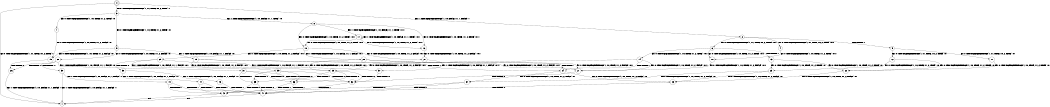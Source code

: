 digraph BCG {
size = "7, 10.5";
center = TRUE;
node [shape = circle];
0 [peripheries = 2];
0 -> 1 [label = "EX !0 !ATOMIC_EXCH_BRANCH (1, +1, TRUE, +0, 2, TRUE) !::"];
0 -> 2 [label = "EX !1 !ATOMIC_EXCH_BRANCH (1, +0, FALSE, +1, 1, FALSE) !::"];
0 -> 3 [label = "EX !0 !ATOMIC_EXCH_BRANCH (1, +1, TRUE, +0, 2, TRUE) !::"];
2 -> 4 [label = "EX !0 !ATOMIC_EXCH_BRANCH (1, +1, TRUE, +0, 2, TRUE) !:0:1:"];
2 -> 5 [label = "TERMINATE !1"];
2 -> 6 [label = "EX !0 !ATOMIC_EXCH_BRANCH (1, +1, TRUE, +0, 2, TRUE) !:0:1:"];
3 -> 7 [label = "EX !0 !ATOMIC_EXCH_BRANCH (1, +0, TRUE, +1, 2, TRUE) !:0:"];
3 -> 8 [label = "EX !1 !ATOMIC_EXCH_BRANCH (1, +0, FALSE, +1, 1, TRUE) !:0:"];
3 -> 9 [label = "EX !0 !ATOMIC_EXCH_BRANCH (1, +0, TRUE, +1, 2, TRUE) !:0:"];
4 -> 10 [label = "EX !0 !ATOMIC_EXCH_BRANCH (1, +0, TRUE, +1, 2, TRUE) !:0:1:"];
5 -> 11 [label = "EX !0 !ATOMIC_EXCH_BRANCH (1, +1, TRUE, +0, 2, TRUE) !:0:"];
5 -> 12 [label = "EX !0 !ATOMIC_EXCH_BRANCH (1, +1, TRUE, +0, 2, TRUE) !:0:"];
6 -> 10 [label = "EX !0 !ATOMIC_EXCH_BRANCH (1, +0, TRUE, +1, 2, TRUE) !:0:1:"];
6 -> 13 [label = "TERMINATE !1"];
6 -> 14 [label = "EX !0 !ATOMIC_EXCH_BRANCH (1, +0, TRUE, +1, 2, TRUE) !:0:1:"];
7 -> 15 [label = "EX !0 !ATOMIC_EXCH_BRANCH (1, +0, TRUE, +1, 2, FALSE) !:0:"];
8 -> 16 [label = "EX !0 !ATOMIC_EXCH_BRANCH (1, +0, TRUE, +1, 2, TRUE) !:0:1:"];
8 -> 17 [label = "EX !1 !ATOMIC_EXCH_BRANCH (1, +0, FALSE, +1, 1, TRUE) !:0:1:"];
8 -> 18 [label = "EX !0 !ATOMIC_EXCH_BRANCH (1, +0, TRUE, +1, 2, TRUE) !:0:1:"];
9 -> 15 [label = "EX !0 !ATOMIC_EXCH_BRANCH (1, +0, TRUE, +1, 2, FALSE) !:0:"];
9 -> 19 [label = "EX !1 !ATOMIC_EXCH_BRANCH (1, +0, FALSE, +1, 1, FALSE) !:0:"];
9 -> 20 [label = "EX !0 !ATOMIC_EXCH_BRANCH (1, +0, TRUE, +1, 2, FALSE) !:0:"];
10 -> 21 [label = "EX !0 !ATOMIC_EXCH_BRANCH (1, +0, TRUE, +1, 2, FALSE) !:0:1:"];
11 -> 22 [label = "EX !0 !ATOMIC_EXCH_BRANCH (1, +0, TRUE, +1, 2, TRUE) !:0:"];
12 -> 22 [label = "EX !0 !ATOMIC_EXCH_BRANCH (1, +0, TRUE, +1, 2, TRUE) !:0:"];
12 -> 23 [label = "EX !0 !ATOMIC_EXCH_BRANCH (1, +0, TRUE, +1, 2, TRUE) !:0:"];
13 -> 22 [label = "EX !0 !ATOMIC_EXCH_BRANCH (1, +0, TRUE, +1, 2, TRUE) !:0:"];
13 -> 23 [label = "EX !0 !ATOMIC_EXCH_BRANCH (1, +0, TRUE, +1, 2, TRUE) !:0:"];
14 -> 21 [label = "EX !0 !ATOMIC_EXCH_BRANCH (1, +0, TRUE, +1, 2, FALSE) !:0:1:"];
14 -> 24 [label = "TERMINATE !1"];
14 -> 25 [label = "EX !0 !ATOMIC_EXCH_BRANCH (1, +0, TRUE, +1, 2, FALSE) !:0:1:"];
15 -> 26 [label = "TERMINATE !0"];
16 -> 27 [label = "EX !0 !ATOMIC_EXCH_BRANCH (1, +0, TRUE, +1, 2, FALSE) !:0:1:"];
17 -> 16 [label = "EX !0 !ATOMIC_EXCH_BRANCH (1, +0, TRUE, +1, 2, TRUE) !:0:1:"];
17 -> 17 [label = "EX !1 !ATOMIC_EXCH_BRANCH (1, +0, FALSE, +1, 1, TRUE) !:0:1:"];
17 -> 18 [label = "EX !0 !ATOMIC_EXCH_BRANCH (1, +0, TRUE, +1, 2, TRUE) !:0:1:"];
18 -> 27 [label = "EX !0 !ATOMIC_EXCH_BRANCH (1, +0, TRUE, +1, 2, FALSE) !:0:1:"];
18 -> 28 [label = "EX !1 !ATOMIC_EXCH_BRANCH (1, +0, FALSE, +1, 1, FALSE) !:0:1:"];
18 -> 29 [label = "EX !0 !ATOMIC_EXCH_BRANCH (1, +0, TRUE, +1, 2, FALSE) !:0:1:"];
19 -> 21 [label = "EX !0 !ATOMIC_EXCH_BRANCH (1, +0, TRUE, +1, 2, FALSE) !:0:1:"];
19 -> 24 [label = "TERMINATE !1"];
19 -> 25 [label = "EX !0 !ATOMIC_EXCH_BRANCH (1, +0, TRUE, +1, 2, FALSE) !:0:1:"];
20 -> 26 [label = "TERMINATE !0"];
20 -> 30 [label = "TERMINATE !0"];
20 -> 31 [label = "EX !1 !ATOMIC_EXCH_BRANCH (1, +0, FALSE, +1, 1, FALSE) !:0:"];
21 -> 32 [label = "TERMINATE !0"];
22 -> 33 [label = "EX !0 !ATOMIC_EXCH_BRANCH (1, +0, TRUE, +1, 2, FALSE) !:0:"];
23 -> 33 [label = "EX !0 !ATOMIC_EXCH_BRANCH (1, +0, TRUE, +1, 2, FALSE) !:0:"];
23 -> 34 [label = "EX !0 !ATOMIC_EXCH_BRANCH (1, +0, TRUE, +1, 2, FALSE) !:0:"];
24 -> 33 [label = "EX !0 !ATOMIC_EXCH_BRANCH (1, +0, TRUE, +1, 2, FALSE) !:0:"];
24 -> 34 [label = "EX !0 !ATOMIC_EXCH_BRANCH (1, +0, TRUE, +1, 2, FALSE) !:0:"];
25 -> 32 [label = "TERMINATE !0"];
25 -> 35 [label = "TERMINATE !1"];
25 -> 36 [label = "TERMINATE !0"];
26 -> 1 [label = "EX !1 !ATOMIC_EXCH_BRANCH (1, +0, FALSE, +1, 1, FALSE) !::"];
27 -> 37 [label = "EX !1 !ATOMIC_EXCH_BRANCH (1, +0, FALSE, +1, 1, FALSE) !:0:1:"];
28 -> 21 [label = "EX !0 !ATOMIC_EXCH_BRANCH (1, +0, TRUE, +1, 2, FALSE) !:0:1:"];
28 -> 24 [label = "TERMINATE !1"];
28 -> 25 [label = "EX !0 !ATOMIC_EXCH_BRANCH (1, +0, TRUE, +1, 2, FALSE) !:0:1:"];
29 -> 37 [label = "EX !1 !ATOMIC_EXCH_BRANCH (1, +0, FALSE, +1, 1, FALSE) !:0:1:"];
29 -> 38 [label = "TERMINATE !0"];
29 -> 39 [label = "EX !1 !ATOMIC_EXCH_BRANCH (1, +0, FALSE, +1, 1, FALSE) !:0:1:"];
30 -> 1 [label = "EX !1 !ATOMIC_EXCH_BRANCH (1, +0, FALSE, +1, 1, FALSE) !::"];
30 -> 40 [label = "EX !1 !ATOMIC_EXCH_BRANCH (1, +0, FALSE, +1, 1, FALSE) !::"];
31 -> 32 [label = "TERMINATE !0"];
31 -> 35 [label = "TERMINATE !1"];
31 -> 36 [label = "TERMINATE !0"];
32 -> 41 [label = "TERMINATE !1"];
33 -> 41 [label = "TERMINATE !0"];
34 -> 41 [label = "TERMINATE !0"];
34 -> 42 [label = "TERMINATE !0"];
35 -> 41 [label = "TERMINATE !0"];
35 -> 42 [label = "TERMINATE !0"];
36 -> 41 [label = "TERMINATE !1"];
36 -> 42 [label = "TERMINATE !1"];
37 -> 32 [label = "TERMINATE !0"];
38 -> 43 [label = "EX !1 !ATOMIC_EXCH_BRANCH (1, +0, FALSE, +1, 1, FALSE) !:1:"];
38 -> 44 [label = "EX !1 !ATOMIC_EXCH_BRANCH (1, +0, FALSE, +1, 1, FALSE) !:1:"];
39 -> 32 [label = "TERMINATE !0"];
39 -> 35 [label = "TERMINATE !1"];
39 -> 36 [label = "TERMINATE !0"];
40 -> 41 [label = "TERMINATE !1"];
40 -> 42 [label = "TERMINATE !1"];
41 -> 1 [label = "exit"];
42 -> 1 [label = "exit"];
43 -> 41 [label = "TERMINATE !1"];
44 -> 41 [label = "TERMINATE !1"];
44 -> 42 [label = "TERMINATE !1"];
}
